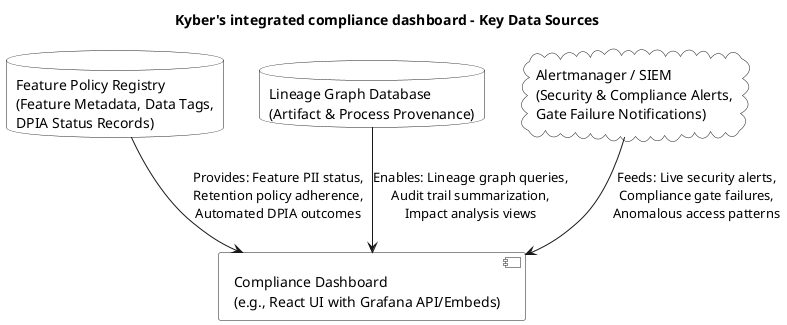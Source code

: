 @startuml
title Kyber's integrated compliance dashboard - Key Data Sources

skinparam shadowing false
skinparam rectangleBorderColor #4A7AC7
skinparam rectangleBackgroundColor #EFF5FF
skinparam databaseBackgroundColor #E0EFFF  // For data stores
skinparam cloudBackgroundColor #D1E8FF     // For external/aggregated services
skinparam componentBackgroundColor #FFE0B2 // For the dashboard UI


database "Feature Policy Registry\n(Feature Metadata, Data Tags,\nDPIA Status Records)" as POLICY_REG
database "Lineage Graph Database\n(Artifact & Process Provenance)" as LINEAGE_DB
cloud "Alertmanager / SIEM\n(Security & Compliance Alerts,\nGate Failure Notifications)" as ALERT_SYS
component "Compliance Dashboard\n(e.g., React UI with Grafana API/Embeds)" as DASHBOARD

POLICY_REG --> DASHBOARD : Provides: Feature PII status,\nRetention policy adherence,\nAutomated DPIA outcomes
LINEAGE_DB --> DASHBOARD : Enables: Lineage graph queries,\nAudit trail summarization,\nImpact analysis views
ALERT_SYS --> DASHBOARD : Feeds: Live security alerts,\nCompliance gate failures,\nAnomalous access patterns
@enduml